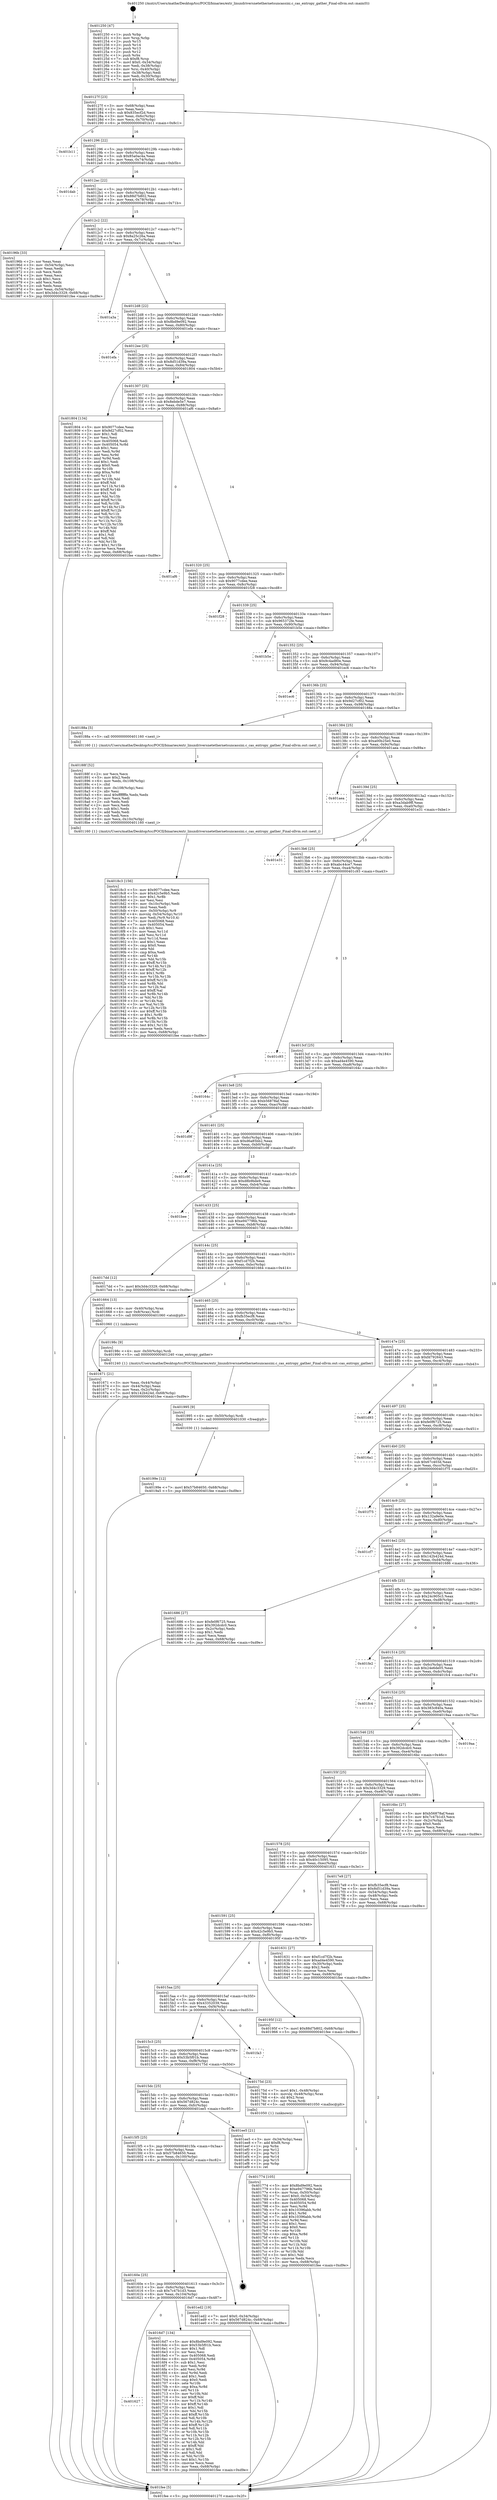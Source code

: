 digraph "0x401250" {
  label = "0x401250 (/mnt/c/Users/mathe/Desktop/tcc/POCII/binaries/extr_linuxdriversnetethernetsuncassini.c_cas_entropy_gather_Final-ollvm.out::main(0))"
  labelloc = "t"
  node[shape=record]

  Entry [label="",width=0.3,height=0.3,shape=circle,fillcolor=black,style=filled]
  "0x40127f" [label="{
     0x40127f [23]\l
     | [instrs]\l
     &nbsp;&nbsp;0x40127f \<+3\>: mov -0x68(%rbp),%eax\l
     &nbsp;&nbsp;0x401282 \<+2\>: mov %eax,%ecx\l
     &nbsp;&nbsp;0x401284 \<+6\>: sub $0x835ecf2d,%ecx\l
     &nbsp;&nbsp;0x40128a \<+3\>: mov %eax,-0x6c(%rbp)\l
     &nbsp;&nbsp;0x40128d \<+3\>: mov %ecx,-0x70(%rbp)\l
     &nbsp;&nbsp;0x401290 \<+6\>: je 0000000000401b11 \<main+0x8c1\>\l
  }"]
  "0x401b11" [label="{
     0x401b11\l
  }", style=dashed]
  "0x401296" [label="{
     0x401296 [22]\l
     | [instrs]\l
     &nbsp;&nbsp;0x401296 \<+5\>: jmp 000000000040129b \<main+0x4b\>\l
     &nbsp;&nbsp;0x40129b \<+3\>: mov -0x6c(%rbp),%eax\l
     &nbsp;&nbsp;0x40129e \<+5\>: sub $0x85a0ac4a,%eax\l
     &nbsp;&nbsp;0x4012a3 \<+3\>: mov %eax,-0x74(%rbp)\l
     &nbsp;&nbsp;0x4012a6 \<+6\>: je 0000000000401dab \<main+0xb5b\>\l
  }"]
  Exit [label="",width=0.3,height=0.3,shape=circle,fillcolor=black,style=filled,peripheries=2]
  "0x401dab" [label="{
     0x401dab\l
  }", style=dashed]
  "0x4012ac" [label="{
     0x4012ac [22]\l
     | [instrs]\l
     &nbsp;&nbsp;0x4012ac \<+5\>: jmp 00000000004012b1 \<main+0x61\>\l
     &nbsp;&nbsp;0x4012b1 \<+3\>: mov -0x6c(%rbp),%eax\l
     &nbsp;&nbsp;0x4012b4 \<+5\>: sub $0x88d7b802,%eax\l
     &nbsp;&nbsp;0x4012b9 \<+3\>: mov %eax,-0x78(%rbp)\l
     &nbsp;&nbsp;0x4012bc \<+6\>: je 000000000040196b \<main+0x71b\>\l
  }"]
  "0x40199e" [label="{
     0x40199e [12]\l
     | [instrs]\l
     &nbsp;&nbsp;0x40199e \<+7\>: movl $0x57b84650,-0x68(%rbp)\l
     &nbsp;&nbsp;0x4019a5 \<+5\>: jmp 0000000000401fee \<main+0xd9e\>\l
  }"]
  "0x40196b" [label="{
     0x40196b [33]\l
     | [instrs]\l
     &nbsp;&nbsp;0x40196b \<+2\>: xor %eax,%eax\l
     &nbsp;&nbsp;0x40196d \<+3\>: mov -0x54(%rbp),%ecx\l
     &nbsp;&nbsp;0x401970 \<+2\>: mov %eax,%edx\l
     &nbsp;&nbsp;0x401972 \<+2\>: sub %ecx,%edx\l
     &nbsp;&nbsp;0x401974 \<+2\>: mov %eax,%ecx\l
     &nbsp;&nbsp;0x401976 \<+3\>: sub $0x1,%ecx\l
     &nbsp;&nbsp;0x401979 \<+2\>: add %ecx,%edx\l
     &nbsp;&nbsp;0x40197b \<+2\>: sub %edx,%eax\l
     &nbsp;&nbsp;0x40197d \<+3\>: mov %eax,-0x54(%rbp)\l
     &nbsp;&nbsp;0x401980 \<+7\>: movl $0x3d4c3329,-0x68(%rbp)\l
     &nbsp;&nbsp;0x401987 \<+5\>: jmp 0000000000401fee \<main+0xd9e\>\l
  }"]
  "0x4012c2" [label="{
     0x4012c2 [22]\l
     | [instrs]\l
     &nbsp;&nbsp;0x4012c2 \<+5\>: jmp 00000000004012c7 \<main+0x77\>\l
     &nbsp;&nbsp;0x4012c7 \<+3\>: mov -0x6c(%rbp),%eax\l
     &nbsp;&nbsp;0x4012ca \<+5\>: sub $0x8a25c26a,%eax\l
     &nbsp;&nbsp;0x4012cf \<+3\>: mov %eax,-0x7c(%rbp)\l
     &nbsp;&nbsp;0x4012d2 \<+6\>: je 0000000000401a3a \<main+0x7ea\>\l
  }"]
  "0x401995" [label="{
     0x401995 [9]\l
     | [instrs]\l
     &nbsp;&nbsp;0x401995 \<+4\>: mov -0x50(%rbp),%rdi\l
     &nbsp;&nbsp;0x401999 \<+5\>: call 0000000000401030 \<free@plt\>\l
     | [calls]\l
     &nbsp;&nbsp;0x401030 \{1\} (unknown)\l
  }"]
  "0x401a3a" [label="{
     0x401a3a\l
  }", style=dashed]
  "0x4012d8" [label="{
     0x4012d8 [22]\l
     | [instrs]\l
     &nbsp;&nbsp;0x4012d8 \<+5\>: jmp 00000000004012dd \<main+0x8d\>\l
     &nbsp;&nbsp;0x4012dd \<+3\>: mov -0x6c(%rbp),%eax\l
     &nbsp;&nbsp;0x4012e0 \<+5\>: sub $0x8bd9e092,%eax\l
     &nbsp;&nbsp;0x4012e5 \<+3\>: mov %eax,-0x80(%rbp)\l
     &nbsp;&nbsp;0x4012e8 \<+6\>: je 0000000000401efa \<main+0xcaa\>\l
  }"]
  "0x4018c3" [label="{
     0x4018c3 [156]\l
     | [instrs]\l
     &nbsp;&nbsp;0x4018c3 \<+5\>: mov $0x9077cdee,%ecx\l
     &nbsp;&nbsp;0x4018c8 \<+5\>: mov $0x42c5e9b5,%edx\l
     &nbsp;&nbsp;0x4018cd \<+3\>: mov $0x1,%r8b\l
     &nbsp;&nbsp;0x4018d0 \<+2\>: xor %esi,%esi\l
     &nbsp;&nbsp;0x4018d2 \<+6\>: mov -0x10c(%rbp),%edi\l
     &nbsp;&nbsp;0x4018d8 \<+3\>: imul %eax,%edi\l
     &nbsp;&nbsp;0x4018db \<+4\>: mov -0x50(%rbp),%r9\l
     &nbsp;&nbsp;0x4018df \<+4\>: movslq -0x54(%rbp),%r10\l
     &nbsp;&nbsp;0x4018e3 \<+4\>: mov %edi,(%r9,%r10,4)\l
     &nbsp;&nbsp;0x4018e7 \<+7\>: mov 0x405068,%eax\l
     &nbsp;&nbsp;0x4018ee \<+7\>: mov 0x405054,%edi\l
     &nbsp;&nbsp;0x4018f5 \<+3\>: sub $0x1,%esi\l
     &nbsp;&nbsp;0x4018f8 \<+3\>: mov %eax,%r11d\l
     &nbsp;&nbsp;0x4018fb \<+3\>: add %esi,%r11d\l
     &nbsp;&nbsp;0x4018fe \<+4\>: imul %r11d,%eax\l
     &nbsp;&nbsp;0x401902 \<+3\>: and $0x1,%eax\l
     &nbsp;&nbsp;0x401905 \<+3\>: cmp $0x0,%eax\l
     &nbsp;&nbsp;0x401908 \<+3\>: sete %bl\l
     &nbsp;&nbsp;0x40190b \<+3\>: cmp $0xa,%edi\l
     &nbsp;&nbsp;0x40190e \<+4\>: setl %r14b\l
     &nbsp;&nbsp;0x401912 \<+3\>: mov %bl,%r15b\l
     &nbsp;&nbsp;0x401915 \<+4\>: xor $0xff,%r15b\l
     &nbsp;&nbsp;0x401919 \<+3\>: mov %r14b,%r12b\l
     &nbsp;&nbsp;0x40191c \<+4\>: xor $0xff,%r12b\l
     &nbsp;&nbsp;0x401920 \<+4\>: xor $0x1,%r8b\l
     &nbsp;&nbsp;0x401924 \<+3\>: mov %r15b,%r13b\l
     &nbsp;&nbsp;0x401927 \<+4\>: and $0xff,%r13b\l
     &nbsp;&nbsp;0x40192b \<+3\>: and %r8b,%bl\l
     &nbsp;&nbsp;0x40192e \<+3\>: mov %r12b,%al\l
     &nbsp;&nbsp;0x401931 \<+2\>: and $0xff,%al\l
     &nbsp;&nbsp;0x401933 \<+3\>: and %r8b,%r14b\l
     &nbsp;&nbsp;0x401936 \<+3\>: or %bl,%r13b\l
     &nbsp;&nbsp;0x401939 \<+3\>: or %r14b,%al\l
     &nbsp;&nbsp;0x40193c \<+3\>: xor %al,%r13b\l
     &nbsp;&nbsp;0x40193f \<+3\>: or %r12b,%r15b\l
     &nbsp;&nbsp;0x401942 \<+4\>: xor $0xff,%r15b\l
     &nbsp;&nbsp;0x401946 \<+4\>: or $0x1,%r8b\l
     &nbsp;&nbsp;0x40194a \<+3\>: and %r8b,%r15b\l
     &nbsp;&nbsp;0x40194d \<+3\>: or %r15b,%r13b\l
     &nbsp;&nbsp;0x401950 \<+4\>: test $0x1,%r13b\l
     &nbsp;&nbsp;0x401954 \<+3\>: cmovne %edx,%ecx\l
     &nbsp;&nbsp;0x401957 \<+3\>: mov %ecx,-0x68(%rbp)\l
     &nbsp;&nbsp;0x40195a \<+5\>: jmp 0000000000401fee \<main+0xd9e\>\l
  }"]
  "0x401efa" [label="{
     0x401efa\l
  }", style=dashed]
  "0x4012ee" [label="{
     0x4012ee [25]\l
     | [instrs]\l
     &nbsp;&nbsp;0x4012ee \<+5\>: jmp 00000000004012f3 \<main+0xa3\>\l
     &nbsp;&nbsp;0x4012f3 \<+3\>: mov -0x6c(%rbp),%eax\l
     &nbsp;&nbsp;0x4012f6 \<+5\>: sub $0x8d51d39a,%eax\l
     &nbsp;&nbsp;0x4012fb \<+6\>: mov %eax,-0x84(%rbp)\l
     &nbsp;&nbsp;0x401301 \<+6\>: je 0000000000401804 \<main+0x5b4\>\l
  }"]
  "0x40188f" [label="{
     0x40188f [52]\l
     | [instrs]\l
     &nbsp;&nbsp;0x40188f \<+2\>: xor %ecx,%ecx\l
     &nbsp;&nbsp;0x401891 \<+5\>: mov $0x2,%edx\l
     &nbsp;&nbsp;0x401896 \<+6\>: mov %edx,-0x108(%rbp)\l
     &nbsp;&nbsp;0x40189c \<+1\>: cltd\l
     &nbsp;&nbsp;0x40189d \<+6\>: mov -0x108(%rbp),%esi\l
     &nbsp;&nbsp;0x4018a3 \<+2\>: idiv %esi\l
     &nbsp;&nbsp;0x4018a5 \<+6\>: imul $0xfffffffe,%edx,%edx\l
     &nbsp;&nbsp;0x4018ab \<+2\>: mov %ecx,%edi\l
     &nbsp;&nbsp;0x4018ad \<+2\>: sub %edx,%edi\l
     &nbsp;&nbsp;0x4018af \<+2\>: mov %ecx,%edx\l
     &nbsp;&nbsp;0x4018b1 \<+3\>: sub $0x1,%edx\l
     &nbsp;&nbsp;0x4018b4 \<+2\>: add %edx,%edi\l
     &nbsp;&nbsp;0x4018b6 \<+2\>: sub %edi,%ecx\l
     &nbsp;&nbsp;0x4018b8 \<+6\>: mov %ecx,-0x10c(%rbp)\l
     &nbsp;&nbsp;0x4018be \<+5\>: call 0000000000401160 \<next_i\>\l
     | [calls]\l
     &nbsp;&nbsp;0x401160 \{1\} (/mnt/c/Users/mathe/Desktop/tcc/POCII/binaries/extr_linuxdriversnetethernetsuncassini.c_cas_entropy_gather_Final-ollvm.out::next_i)\l
  }"]
  "0x401804" [label="{
     0x401804 [134]\l
     | [instrs]\l
     &nbsp;&nbsp;0x401804 \<+5\>: mov $0x9077cdee,%eax\l
     &nbsp;&nbsp;0x401809 \<+5\>: mov $0x9d27cf02,%ecx\l
     &nbsp;&nbsp;0x40180e \<+2\>: mov $0x1,%dl\l
     &nbsp;&nbsp;0x401810 \<+2\>: xor %esi,%esi\l
     &nbsp;&nbsp;0x401812 \<+7\>: mov 0x405068,%edi\l
     &nbsp;&nbsp;0x401819 \<+8\>: mov 0x405054,%r8d\l
     &nbsp;&nbsp;0x401821 \<+3\>: sub $0x1,%esi\l
     &nbsp;&nbsp;0x401824 \<+3\>: mov %edi,%r9d\l
     &nbsp;&nbsp;0x401827 \<+3\>: add %esi,%r9d\l
     &nbsp;&nbsp;0x40182a \<+4\>: imul %r9d,%edi\l
     &nbsp;&nbsp;0x40182e \<+3\>: and $0x1,%edi\l
     &nbsp;&nbsp;0x401831 \<+3\>: cmp $0x0,%edi\l
     &nbsp;&nbsp;0x401834 \<+4\>: sete %r10b\l
     &nbsp;&nbsp;0x401838 \<+4\>: cmp $0xa,%r8d\l
     &nbsp;&nbsp;0x40183c \<+4\>: setl %r11b\l
     &nbsp;&nbsp;0x401840 \<+3\>: mov %r10b,%bl\l
     &nbsp;&nbsp;0x401843 \<+3\>: xor $0xff,%bl\l
     &nbsp;&nbsp;0x401846 \<+3\>: mov %r11b,%r14b\l
     &nbsp;&nbsp;0x401849 \<+4\>: xor $0xff,%r14b\l
     &nbsp;&nbsp;0x40184d \<+3\>: xor $0x1,%dl\l
     &nbsp;&nbsp;0x401850 \<+3\>: mov %bl,%r15b\l
     &nbsp;&nbsp;0x401853 \<+4\>: and $0xff,%r15b\l
     &nbsp;&nbsp;0x401857 \<+3\>: and %dl,%r10b\l
     &nbsp;&nbsp;0x40185a \<+3\>: mov %r14b,%r12b\l
     &nbsp;&nbsp;0x40185d \<+4\>: and $0xff,%r12b\l
     &nbsp;&nbsp;0x401861 \<+3\>: and %dl,%r11b\l
     &nbsp;&nbsp;0x401864 \<+3\>: or %r10b,%r15b\l
     &nbsp;&nbsp;0x401867 \<+3\>: or %r11b,%r12b\l
     &nbsp;&nbsp;0x40186a \<+3\>: xor %r12b,%r15b\l
     &nbsp;&nbsp;0x40186d \<+3\>: or %r14b,%bl\l
     &nbsp;&nbsp;0x401870 \<+3\>: xor $0xff,%bl\l
     &nbsp;&nbsp;0x401873 \<+3\>: or $0x1,%dl\l
     &nbsp;&nbsp;0x401876 \<+2\>: and %dl,%bl\l
     &nbsp;&nbsp;0x401878 \<+3\>: or %bl,%r15b\l
     &nbsp;&nbsp;0x40187b \<+4\>: test $0x1,%r15b\l
     &nbsp;&nbsp;0x40187f \<+3\>: cmovne %ecx,%eax\l
     &nbsp;&nbsp;0x401882 \<+3\>: mov %eax,-0x68(%rbp)\l
     &nbsp;&nbsp;0x401885 \<+5\>: jmp 0000000000401fee \<main+0xd9e\>\l
  }"]
  "0x401307" [label="{
     0x401307 [25]\l
     | [instrs]\l
     &nbsp;&nbsp;0x401307 \<+5\>: jmp 000000000040130c \<main+0xbc\>\l
     &nbsp;&nbsp;0x40130c \<+3\>: mov -0x6c(%rbp),%eax\l
     &nbsp;&nbsp;0x40130f \<+5\>: sub $0x8ebde5e7,%eax\l
     &nbsp;&nbsp;0x401314 \<+6\>: mov %eax,-0x88(%rbp)\l
     &nbsp;&nbsp;0x40131a \<+6\>: je 0000000000401af6 \<main+0x8a6\>\l
  }"]
  "0x401774" [label="{
     0x401774 [105]\l
     | [instrs]\l
     &nbsp;&nbsp;0x401774 \<+5\>: mov $0x8bd9e092,%ecx\l
     &nbsp;&nbsp;0x401779 \<+5\>: mov $0xe947796b,%edx\l
     &nbsp;&nbsp;0x40177e \<+4\>: mov %rax,-0x50(%rbp)\l
     &nbsp;&nbsp;0x401782 \<+7\>: movl $0x0,-0x54(%rbp)\l
     &nbsp;&nbsp;0x401789 \<+7\>: mov 0x405068,%esi\l
     &nbsp;&nbsp;0x401790 \<+8\>: mov 0x405054,%r8d\l
     &nbsp;&nbsp;0x401798 \<+3\>: mov %esi,%r9d\l
     &nbsp;&nbsp;0x40179b \<+7\>: sub $0x10396abb,%r9d\l
     &nbsp;&nbsp;0x4017a2 \<+4\>: sub $0x1,%r9d\l
     &nbsp;&nbsp;0x4017a6 \<+7\>: add $0x10396abb,%r9d\l
     &nbsp;&nbsp;0x4017ad \<+4\>: imul %r9d,%esi\l
     &nbsp;&nbsp;0x4017b1 \<+3\>: and $0x1,%esi\l
     &nbsp;&nbsp;0x4017b4 \<+3\>: cmp $0x0,%esi\l
     &nbsp;&nbsp;0x4017b7 \<+4\>: sete %r10b\l
     &nbsp;&nbsp;0x4017bb \<+4\>: cmp $0xa,%r8d\l
     &nbsp;&nbsp;0x4017bf \<+4\>: setl %r11b\l
     &nbsp;&nbsp;0x4017c3 \<+3\>: mov %r10b,%bl\l
     &nbsp;&nbsp;0x4017c6 \<+3\>: and %r11b,%bl\l
     &nbsp;&nbsp;0x4017c9 \<+3\>: xor %r11b,%r10b\l
     &nbsp;&nbsp;0x4017cc \<+3\>: or %r10b,%bl\l
     &nbsp;&nbsp;0x4017cf \<+3\>: test $0x1,%bl\l
     &nbsp;&nbsp;0x4017d2 \<+3\>: cmovne %edx,%ecx\l
     &nbsp;&nbsp;0x4017d5 \<+3\>: mov %ecx,-0x68(%rbp)\l
     &nbsp;&nbsp;0x4017d8 \<+5\>: jmp 0000000000401fee \<main+0xd9e\>\l
  }"]
  "0x401af6" [label="{
     0x401af6\l
  }", style=dashed]
  "0x401320" [label="{
     0x401320 [25]\l
     | [instrs]\l
     &nbsp;&nbsp;0x401320 \<+5\>: jmp 0000000000401325 \<main+0xd5\>\l
     &nbsp;&nbsp;0x401325 \<+3\>: mov -0x6c(%rbp),%eax\l
     &nbsp;&nbsp;0x401328 \<+5\>: sub $0x9077cdee,%eax\l
     &nbsp;&nbsp;0x40132d \<+6\>: mov %eax,-0x8c(%rbp)\l
     &nbsp;&nbsp;0x401333 \<+6\>: je 0000000000401f28 \<main+0xcd8\>\l
  }"]
  "0x401627" [label="{
     0x401627\l
  }", style=dashed]
  "0x401f28" [label="{
     0x401f28\l
  }", style=dashed]
  "0x401339" [label="{
     0x401339 [25]\l
     | [instrs]\l
     &nbsp;&nbsp;0x401339 \<+5\>: jmp 000000000040133e \<main+0xee\>\l
     &nbsp;&nbsp;0x40133e \<+3\>: mov -0x6c(%rbp),%eax\l
     &nbsp;&nbsp;0x401341 \<+5\>: sub $0x965372fe,%eax\l
     &nbsp;&nbsp;0x401346 \<+6\>: mov %eax,-0x90(%rbp)\l
     &nbsp;&nbsp;0x40134c \<+6\>: je 0000000000401b5e \<main+0x90e\>\l
  }"]
  "0x4016d7" [label="{
     0x4016d7 [134]\l
     | [instrs]\l
     &nbsp;&nbsp;0x4016d7 \<+5\>: mov $0x8bd9e092,%eax\l
     &nbsp;&nbsp;0x4016dc \<+5\>: mov $0x53b5f01b,%ecx\l
     &nbsp;&nbsp;0x4016e1 \<+2\>: mov $0x1,%dl\l
     &nbsp;&nbsp;0x4016e3 \<+2\>: xor %esi,%esi\l
     &nbsp;&nbsp;0x4016e5 \<+7\>: mov 0x405068,%edi\l
     &nbsp;&nbsp;0x4016ec \<+8\>: mov 0x405054,%r8d\l
     &nbsp;&nbsp;0x4016f4 \<+3\>: sub $0x1,%esi\l
     &nbsp;&nbsp;0x4016f7 \<+3\>: mov %edi,%r9d\l
     &nbsp;&nbsp;0x4016fa \<+3\>: add %esi,%r9d\l
     &nbsp;&nbsp;0x4016fd \<+4\>: imul %r9d,%edi\l
     &nbsp;&nbsp;0x401701 \<+3\>: and $0x1,%edi\l
     &nbsp;&nbsp;0x401704 \<+3\>: cmp $0x0,%edi\l
     &nbsp;&nbsp;0x401707 \<+4\>: sete %r10b\l
     &nbsp;&nbsp;0x40170b \<+4\>: cmp $0xa,%r8d\l
     &nbsp;&nbsp;0x40170f \<+4\>: setl %r11b\l
     &nbsp;&nbsp;0x401713 \<+3\>: mov %r10b,%bl\l
     &nbsp;&nbsp;0x401716 \<+3\>: xor $0xff,%bl\l
     &nbsp;&nbsp;0x401719 \<+3\>: mov %r11b,%r14b\l
     &nbsp;&nbsp;0x40171c \<+4\>: xor $0xff,%r14b\l
     &nbsp;&nbsp;0x401720 \<+3\>: xor $0x1,%dl\l
     &nbsp;&nbsp;0x401723 \<+3\>: mov %bl,%r15b\l
     &nbsp;&nbsp;0x401726 \<+4\>: and $0xff,%r15b\l
     &nbsp;&nbsp;0x40172a \<+3\>: and %dl,%r10b\l
     &nbsp;&nbsp;0x40172d \<+3\>: mov %r14b,%r12b\l
     &nbsp;&nbsp;0x401730 \<+4\>: and $0xff,%r12b\l
     &nbsp;&nbsp;0x401734 \<+3\>: and %dl,%r11b\l
     &nbsp;&nbsp;0x401737 \<+3\>: or %r10b,%r15b\l
     &nbsp;&nbsp;0x40173a \<+3\>: or %r11b,%r12b\l
     &nbsp;&nbsp;0x40173d \<+3\>: xor %r12b,%r15b\l
     &nbsp;&nbsp;0x401740 \<+3\>: or %r14b,%bl\l
     &nbsp;&nbsp;0x401743 \<+3\>: xor $0xff,%bl\l
     &nbsp;&nbsp;0x401746 \<+3\>: or $0x1,%dl\l
     &nbsp;&nbsp;0x401749 \<+2\>: and %dl,%bl\l
     &nbsp;&nbsp;0x40174b \<+3\>: or %bl,%r15b\l
     &nbsp;&nbsp;0x40174e \<+4\>: test $0x1,%r15b\l
     &nbsp;&nbsp;0x401752 \<+3\>: cmovne %ecx,%eax\l
     &nbsp;&nbsp;0x401755 \<+3\>: mov %eax,-0x68(%rbp)\l
     &nbsp;&nbsp;0x401758 \<+5\>: jmp 0000000000401fee \<main+0xd9e\>\l
  }"]
  "0x401b5e" [label="{
     0x401b5e\l
  }", style=dashed]
  "0x401352" [label="{
     0x401352 [25]\l
     | [instrs]\l
     &nbsp;&nbsp;0x401352 \<+5\>: jmp 0000000000401357 \<main+0x107\>\l
     &nbsp;&nbsp;0x401357 \<+3\>: mov -0x6c(%rbp),%eax\l
     &nbsp;&nbsp;0x40135a \<+5\>: sub $0x9c4ad80e,%eax\l
     &nbsp;&nbsp;0x40135f \<+6\>: mov %eax,-0x94(%rbp)\l
     &nbsp;&nbsp;0x401365 \<+6\>: je 0000000000401ec6 \<main+0xc76\>\l
  }"]
  "0x40160e" [label="{
     0x40160e [25]\l
     | [instrs]\l
     &nbsp;&nbsp;0x40160e \<+5\>: jmp 0000000000401613 \<main+0x3c3\>\l
     &nbsp;&nbsp;0x401613 \<+3\>: mov -0x6c(%rbp),%eax\l
     &nbsp;&nbsp;0x401616 \<+5\>: sub $0x7c47b1d3,%eax\l
     &nbsp;&nbsp;0x40161b \<+6\>: mov %eax,-0x104(%rbp)\l
     &nbsp;&nbsp;0x401621 \<+6\>: je 00000000004016d7 \<main+0x487\>\l
  }"]
  "0x401ec6" [label="{
     0x401ec6\l
  }", style=dashed]
  "0x40136b" [label="{
     0x40136b [25]\l
     | [instrs]\l
     &nbsp;&nbsp;0x40136b \<+5\>: jmp 0000000000401370 \<main+0x120\>\l
     &nbsp;&nbsp;0x401370 \<+3\>: mov -0x6c(%rbp),%eax\l
     &nbsp;&nbsp;0x401373 \<+5\>: sub $0x9d27cf02,%eax\l
     &nbsp;&nbsp;0x401378 \<+6\>: mov %eax,-0x98(%rbp)\l
     &nbsp;&nbsp;0x40137e \<+6\>: je 000000000040188a \<main+0x63a\>\l
  }"]
  "0x401ed2" [label="{
     0x401ed2 [19]\l
     | [instrs]\l
     &nbsp;&nbsp;0x401ed2 \<+7\>: movl $0x0,-0x34(%rbp)\l
     &nbsp;&nbsp;0x401ed9 \<+7\>: movl $0x567d824c,-0x68(%rbp)\l
     &nbsp;&nbsp;0x401ee0 \<+5\>: jmp 0000000000401fee \<main+0xd9e\>\l
  }"]
  "0x40188a" [label="{
     0x40188a [5]\l
     | [instrs]\l
     &nbsp;&nbsp;0x40188a \<+5\>: call 0000000000401160 \<next_i\>\l
     | [calls]\l
     &nbsp;&nbsp;0x401160 \{1\} (/mnt/c/Users/mathe/Desktop/tcc/POCII/binaries/extr_linuxdriversnetethernetsuncassini.c_cas_entropy_gather_Final-ollvm.out::next_i)\l
  }"]
  "0x401384" [label="{
     0x401384 [25]\l
     | [instrs]\l
     &nbsp;&nbsp;0x401384 \<+5\>: jmp 0000000000401389 \<main+0x139\>\l
     &nbsp;&nbsp;0x401389 \<+3\>: mov -0x6c(%rbp),%eax\l
     &nbsp;&nbsp;0x40138c \<+5\>: sub $0xa00b25e0,%eax\l
     &nbsp;&nbsp;0x401391 \<+6\>: mov %eax,-0x9c(%rbp)\l
     &nbsp;&nbsp;0x401397 \<+6\>: je 0000000000401aea \<main+0x89a\>\l
  }"]
  "0x4015f5" [label="{
     0x4015f5 [25]\l
     | [instrs]\l
     &nbsp;&nbsp;0x4015f5 \<+5\>: jmp 00000000004015fa \<main+0x3aa\>\l
     &nbsp;&nbsp;0x4015fa \<+3\>: mov -0x6c(%rbp),%eax\l
     &nbsp;&nbsp;0x4015fd \<+5\>: sub $0x57b84650,%eax\l
     &nbsp;&nbsp;0x401602 \<+6\>: mov %eax,-0x100(%rbp)\l
     &nbsp;&nbsp;0x401608 \<+6\>: je 0000000000401ed2 \<main+0xc82\>\l
  }"]
  "0x401aea" [label="{
     0x401aea\l
  }", style=dashed]
  "0x40139d" [label="{
     0x40139d [25]\l
     | [instrs]\l
     &nbsp;&nbsp;0x40139d \<+5\>: jmp 00000000004013a2 \<main+0x152\>\l
     &nbsp;&nbsp;0x4013a2 \<+3\>: mov -0x6c(%rbp),%eax\l
     &nbsp;&nbsp;0x4013a5 \<+5\>: sub $0xa3dab9ff,%eax\l
     &nbsp;&nbsp;0x4013aa \<+6\>: mov %eax,-0xa0(%rbp)\l
     &nbsp;&nbsp;0x4013b0 \<+6\>: je 0000000000401e31 \<main+0xbe1\>\l
  }"]
  "0x401ee5" [label="{
     0x401ee5 [21]\l
     | [instrs]\l
     &nbsp;&nbsp;0x401ee5 \<+3\>: mov -0x34(%rbp),%eax\l
     &nbsp;&nbsp;0x401ee8 \<+7\>: add $0xf8,%rsp\l
     &nbsp;&nbsp;0x401eef \<+1\>: pop %rbx\l
     &nbsp;&nbsp;0x401ef0 \<+2\>: pop %r12\l
     &nbsp;&nbsp;0x401ef2 \<+2\>: pop %r13\l
     &nbsp;&nbsp;0x401ef4 \<+2\>: pop %r14\l
     &nbsp;&nbsp;0x401ef6 \<+2\>: pop %r15\l
     &nbsp;&nbsp;0x401ef8 \<+1\>: pop %rbp\l
     &nbsp;&nbsp;0x401ef9 \<+1\>: ret\l
  }"]
  "0x401e31" [label="{
     0x401e31\l
  }", style=dashed]
  "0x4013b6" [label="{
     0x4013b6 [25]\l
     | [instrs]\l
     &nbsp;&nbsp;0x4013b6 \<+5\>: jmp 00000000004013bb \<main+0x16b\>\l
     &nbsp;&nbsp;0x4013bb \<+3\>: mov -0x6c(%rbp),%eax\l
     &nbsp;&nbsp;0x4013be \<+5\>: sub $0xabc44ce7,%eax\l
     &nbsp;&nbsp;0x4013c3 \<+6\>: mov %eax,-0xa4(%rbp)\l
     &nbsp;&nbsp;0x4013c9 \<+6\>: je 0000000000401c93 \<main+0xa43\>\l
  }"]
  "0x4015dc" [label="{
     0x4015dc [25]\l
     | [instrs]\l
     &nbsp;&nbsp;0x4015dc \<+5\>: jmp 00000000004015e1 \<main+0x391\>\l
     &nbsp;&nbsp;0x4015e1 \<+3\>: mov -0x6c(%rbp),%eax\l
     &nbsp;&nbsp;0x4015e4 \<+5\>: sub $0x567d824c,%eax\l
     &nbsp;&nbsp;0x4015e9 \<+6\>: mov %eax,-0xfc(%rbp)\l
     &nbsp;&nbsp;0x4015ef \<+6\>: je 0000000000401ee5 \<main+0xc95\>\l
  }"]
  "0x401c93" [label="{
     0x401c93\l
  }", style=dashed]
  "0x4013cf" [label="{
     0x4013cf [25]\l
     | [instrs]\l
     &nbsp;&nbsp;0x4013cf \<+5\>: jmp 00000000004013d4 \<main+0x184\>\l
     &nbsp;&nbsp;0x4013d4 \<+3\>: mov -0x6c(%rbp),%eax\l
     &nbsp;&nbsp;0x4013d7 \<+5\>: sub $0xad4e4590,%eax\l
     &nbsp;&nbsp;0x4013dc \<+6\>: mov %eax,-0xa8(%rbp)\l
     &nbsp;&nbsp;0x4013e2 \<+6\>: je 000000000040164c \<main+0x3fc\>\l
  }"]
  "0x40175d" [label="{
     0x40175d [23]\l
     | [instrs]\l
     &nbsp;&nbsp;0x40175d \<+7\>: movl $0x1,-0x48(%rbp)\l
     &nbsp;&nbsp;0x401764 \<+4\>: movslq -0x48(%rbp),%rax\l
     &nbsp;&nbsp;0x401768 \<+4\>: shl $0x2,%rax\l
     &nbsp;&nbsp;0x40176c \<+3\>: mov %rax,%rdi\l
     &nbsp;&nbsp;0x40176f \<+5\>: call 0000000000401050 \<malloc@plt\>\l
     | [calls]\l
     &nbsp;&nbsp;0x401050 \{1\} (unknown)\l
  }"]
  "0x40164c" [label="{
     0x40164c\l
  }", style=dashed]
  "0x4013e8" [label="{
     0x4013e8 [25]\l
     | [instrs]\l
     &nbsp;&nbsp;0x4013e8 \<+5\>: jmp 00000000004013ed \<main+0x19d\>\l
     &nbsp;&nbsp;0x4013ed \<+3\>: mov -0x6c(%rbp),%eax\l
     &nbsp;&nbsp;0x4013f0 \<+5\>: sub $0xb56878af,%eax\l
     &nbsp;&nbsp;0x4013f5 \<+6\>: mov %eax,-0xac(%rbp)\l
     &nbsp;&nbsp;0x4013fb \<+6\>: je 0000000000401d9f \<main+0xb4f\>\l
  }"]
  "0x4015c3" [label="{
     0x4015c3 [25]\l
     | [instrs]\l
     &nbsp;&nbsp;0x4015c3 \<+5\>: jmp 00000000004015c8 \<main+0x378\>\l
     &nbsp;&nbsp;0x4015c8 \<+3\>: mov -0x6c(%rbp),%eax\l
     &nbsp;&nbsp;0x4015cb \<+5\>: sub $0x53b5f01b,%eax\l
     &nbsp;&nbsp;0x4015d0 \<+6\>: mov %eax,-0xf8(%rbp)\l
     &nbsp;&nbsp;0x4015d6 \<+6\>: je 000000000040175d \<main+0x50d\>\l
  }"]
  "0x401d9f" [label="{
     0x401d9f\l
  }", style=dashed]
  "0x401401" [label="{
     0x401401 [25]\l
     | [instrs]\l
     &nbsp;&nbsp;0x401401 \<+5\>: jmp 0000000000401406 \<main+0x1b6\>\l
     &nbsp;&nbsp;0x401406 \<+3\>: mov -0x6c(%rbp),%eax\l
     &nbsp;&nbsp;0x401409 \<+5\>: sub $0xd6a85bb2,%eax\l
     &nbsp;&nbsp;0x40140e \<+6\>: mov %eax,-0xb0(%rbp)\l
     &nbsp;&nbsp;0x401414 \<+6\>: je 0000000000401c9f \<main+0xa4f\>\l
  }"]
  "0x401fa3" [label="{
     0x401fa3\l
  }", style=dashed]
  "0x401c9f" [label="{
     0x401c9f\l
  }", style=dashed]
  "0x40141a" [label="{
     0x40141a [25]\l
     | [instrs]\l
     &nbsp;&nbsp;0x40141a \<+5\>: jmp 000000000040141f \<main+0x1cf\>\l
     &nbsp;&nbsp;0x40141f \<+3\>: mov -0x6c(%rbp),%eax\l
     &nbsp;&nbsp;0x401422 \<+5\>: sub $0xd8b9bde9,%eax\l
     &nbsp;&nbsp;0x401427 \<+6\>: mov %eax,-0xb4(%rbp)\l
     &nbsp;&nbsp;0x40142d \<+6\>: je 0000000000401bee \<main+0x99e\>\l
  }"]
  "0x4015aa" [label="{
     0x4015aa [25]\l
     | [instrs]\l
     &nbsp;&nbsp;0x4015aa \<+5\>: jmp 00000000004015af \<main+0x35f\>\l
     &nbsp;&nbsp;0x4015af \<+3\>: mov -0x6c(%rbp),%eax\l
     &nbsp;&nbsp;0x4015b2 \<+5\>: sub $0x43352039,%eax\l
     &nbsp;&nbsp;0x4015b7 \<+6\>: mov %eax,-0xf4(%rbp)\l
     &nbsp;&nbsp;0x4015bd \<+6\>: je 0000000000401fa3 \<main+0xd53\>\l
  }"]
  "0x401bee" [label="{
     0x401bee\l
  }", style=dashed]
  "0x401433" [label="{
     0x401433 [25]\l
     | [instrs]\l
     &nbsp;&nbsp;0x401433 \<+5\>: jmp 0000000000401438 \<main+0x1e8\>\l
     &nbsp;&nbsp;0x401438 \<+3\>: mov -0x6c(%rbp),%eax\l
     &nbsp;&nbsp;0x40143b \<+5\>: sub $0xe947796b,%eax\l
     &nbsp;&nbsp;0x401440 \<+6\>: mov %eax,-0xb8(%rbp)\l
     &nbsp;&nbsp;0x401446 \<+6\>: je 00000000004017dd \<main+0x58d\>\l
  }"]
  "0x40195f" [label="{
     0x40195f [12]\l
     | [instrs]\l
     &nbsp;&nbsp;0x40195f \<+7\>: movl $0x88d7b802,-0x68(%rbp)\l
     &nbsp;&nbsp;0x401966 \<+5\>: jmp 0000000000401fee \<main+0xd9e\>\l
  }"]
  "0x4017dd" [label="{
     0x4017dd [12]\l
     | [instrs]\l
     &nbsp;&nbsp;0x4017dd \<+7\>: movl $0x3d4c3329,-0x68(%rbp)\l
     &nbsp;&nbsp;0x4017e4 \<+5\>: jmp 0000000000401fee \<main+0xd9e\>\l
  }"]
  "0x40144c" [label="{
     0x40144c [25]\l
     | [instrs]\l
     &nbsp;&nbsp;0x40144c \<+5\>: jmp 0000000000401451 \<main+0x201\>\l
     &nbsp;&nbsp;0x401451 \<+3\>: mov -0x6c(%rbp),%eax\l
     &nbsp;&nbsp;0x401454 \<+5\>: sub $0xf1cd7f2b,%eax\l
     &nbsp;&nbsp;0x401459 \<+6\>: mov %eax,-0xbc(%rbp)\l
     &nbsp;&nbsp;0x40145f \<+6\>: je 0000000000401664 \<main+0x414\>\l
  }"]
  "0x401671" [label="{
     0x401671 [21]\l
     | [instrs]\l
     &nbsp;&nbsp;0x401671 \<+3\>: mov %eax,-0x44(%rbp)\l
     &nbsp;&nbsp;0x401674 \<+3\>: mov -0x44(%rbp),%eax\l
     &nbsp;&nbsp;0x401677 \<+3\>: mov %eax,-0x2c(%rbp)\l
     &nbsp;&nbsp;0x40167a \<+7\>: movl $0x142b424d,-0x68(%rbp)\l
     &nbsp;&nbsp;0x401681 \<+5\>: jmp 0000000000401fee \<main+0xd9e\>\l
  }"]
  "0x401664" [label="{
     0x401664 [13]\l
     | [instrs]\l
     &nbsp;&nbsp;0x401664 \<+4\>: mov -0x40(%rbp),%rax\l
     &nbsp;&nbsp;0x401668 \<+4\>: mov 0x8(%rax),%rdi\l
     &nbsp;&nbsp;0x40166c \<+5\>: call 0000000000401060 \<atoi@plt\>\l
     | [calls]\l
     &nbsp;&nbsp;0x401060 \{1\} (unknown)\l
  }"]
  "0x401465" [label="{
     0x401465 [25]\l
     | [instrs]\l
     &nbsp;&nbsp;0x401465 \<+5\>: jmp 000000000040146a \<main+0x21a\>\l
     &nbsp;&nbsp;0x40146a \<+3\>: mov -0x6c(%rbp),%eax\l
     &nbsp;&nbsp;0x40146d \<+5\>: sub $0xfb35ecf8,%eax\l
     &nbsp;&nbsp;0x401472 \<+6\>: mov %eax,-0xc0(%rbp)\l
     &nbsp;&nbsp;0x401478 \<+6\>: je 000000000040198c \<main+0x73c\>\l
  }"]
  "0x401250" [label="{
     0x401250 [47]\l
     | [instrs]\l
     &nbsp;&nbsp;0x401250 \<+1\>: push %rbp\l
     &nbsp;&nbsp;0x401251 \<+3\>: mov %rsp,%rbp\l
     &nbsp;&nbsp;0x401254 \<+2\>: push %r15\l
     &nbsp;&nbsp;0x401256 \<+2\>: push %r14\l
     &nbsp;&nbsp;0x401258 \<+2\>: push %r13\l
     &nbsp;&nbsp;0x40125a \<+2\>: push %r12\l
     &nbsp;&nbsp;0x40125c \<+1\>: push %rbx\l
     &nbsp;&nbsp;0x40125d \<+7\>: sub $0xf8,%rsp\l
     &nbsp;&nbsp;0x401264 \<+7\>: movl $0x0,-0x34(%rbp)\l
     &nbsp;&nbsp;0x40126b \<+3\>: mov %edi,-0x38(%rbp)\l
     &nbsp;&nbsp;0x40126e \<+4\>: mov %rsi,-0x40(%rbp)\l
     &nbsp;&nbsp;0x401272 \<+3\>: mov -0x38(%rbp),%edi\l
     &nbsp;&nbsp;0x401275 \<+3\>: mov %edi,-0x30(%rbp)\l
     &nbsp;&nbsp;0x401278 \<+7\>: movl $0x40c15095,-0x68(%rbp)\l
  }"]
  "0x40198c" [label="{
     0x40198c [9]\l
     | [instrs]\l
     &nbsp;&nbsp;0x40198c \<+4\>: mov -0x50(%rbp),%rdi\l
     &nbsp;&nbsp;0x401990 \<+5\>: call 0000000000401240 \<cas_entropy_gather\>\l
     | [calls]\l
     &nbsp;&nbsp;0x401240 \{1\} (/mnt/c/Users/mathe/Desktop/tcc/POCII/binaries/extr_linuxdriversnetethernetsuncassini.c_cas_entropy_gather_Final-ollvm.out::cas_entropy_gather)\l
  }"]
  "0x40147e" [label="{
     0x40147e [25]\l
     | [instrs]\l
     &nbsp;&nbsp;0x40147e \<+5\>: jmp 0000000000401483 \<main+0x233\>\l
     &nbsp;&nbsp;0x401483 \<+3\>: mov -0x6c(%rbp),%eax\l
     &nbsp;&nbsp;0x401486 \<+5\>: sub $0xfd792643,%eax\l
     &nbsp;&nbsp;0x40148b \<+6\>: mov %eax,-0xc4(%rbp)\l
     &nbsp;&nbsp;0x401491 \<+6\>: je 0000000000401d93 \<main+0xb43\>\l
  }"]
  "0x401fee" [label="{
     0x401fee [5]\l
     | [instrs]\l
     &nbsp;&nbsp;0x401fee \<+5\>: jmp 000000000040127f \<main+0x2f\>\l
  }"]
  "0x401d93" [label="{
     0x401d93\l
  }", style=dashed]
  "0x401497" [label="{
     0x401497 [25]\l
     | [instrs]\l
     &nbsp;&nbsp;0x401497 \<+5\>: jmp 000000000040149c \<main+0x24c\>\l
     &nbsp;&nbsp;0x40149c \<+3\>: mov -0x6c(%rbp),%eax\l
     &nbsp;&nbsp;0x40149f \<+5\>: sub $0xfe0f6725,%eax\l
     &nbsp;&nbsp;0x4014a4 \<+6\>: mov %eax,-0xc8(%rbp)\l
     &nbsp;&nbsp;0x4014aa \<+6\>: je 00000000004016a1 \<main+0x451\>\l
  }"]
  "0x401591" [label="{
     0x401591 [25]\l
     | [instrs]\l
     &nbsp;&nbsp;0x401591 \<+5\>: jmp 0000000000401596 \<main+0x346\>\l
     &nbsp;&nbsp;0x401596 \<+3\>: mov -0x6c(%rbp),%eax\l
     &nbsp;&nbsp;0x401599 \<+5\>: sub $0x42c5e9b5,%eax\l
     &nbsp;&nbsp;0x40159e \<+6\>: mov %eax,-0xf0(%rbp)\l
     &nbsp;&nbsp;0x4015a4 \<+6\>: je 000000000040195f \<main+0x70f\>\l
  }"]
  "0x4016a1" [label="{
     0x4016a1\l
  }", style=dashed]
  "0x4014b0" [label="{
     0x4014b0 [25]\l
     | [instrs]\l
     &nbsp;&nbsp;0x4014b0 \<+5\>: jmp 00000000004014b5 \<main+0x265\>\l
     &nbsp;&nbsp;0x4014b5 \<+3\>: mov -0x6c(%rbp),%eax\l
     &nbsp;&nbsp;0x4014b8 \<+5\>: sub $0x67c403d,%eax\l
     &nbsp;&nbsp;0x4014bd \<+6\>: mov %eax,-0xcc(%rbp)\l
     &nbsp;&nbsp;0x4014c3 \<+6\>: je 0000000000401f75 \<main+0xd25\>\l
  }"]
  "0x401631" [label="{
     0x401631 [27]\l
     | [instrs]\l
     &nbsp;&nbsp;0x401631 \<+5\>: mov $0xf1cd7f2b,%eax\l
     &nbsp;&nbsp;0x401636 \<+5\>: mov $0xad4e4590,%ecx\l
     &nbsp;&nbsp;0x40163b \<+3\>: mov -0x30(%rbp),%edx\l
     &nbsp;&nbsp;0x40163e \<+3\>: cmp $0x2,%edx\l
     &nbsp;&nbsp;0x401641 \<+3\>: cmovne %ecx,%eax\l
     &nbsp;&nbsp;0x401644 \<+3\>: mov %eax,-0x68(%rbp)\l
     &nbsp;&nbsp;0x401647 \<+5\>: jmp 0000000000401fee \<main+0xd9e\>\l
  }"]
  "0x401f75" [label="{
     0x401f75\l
  }", style=dashed]
  "0x4014c9" [label="{
     0x4014c9 [25]\l
     | [instrs]\l
     &nbsp;&nbsp;0x4014c9 \<+5\>: jmp 00000000004014ce \<main+0x27e\>\l
     &nbsp;&nbsp;0x4014ce \<+3\>: mov -0x6c(%rbp),%eax\l
     &nbsp;&nbsp;0x4014d1 \<+5\>: sub $0x132a9e0e,%eax\l
     &nbsp;&nbsp;0x4014d6 \<+6\>: mov %eax,-0xd0(%rbp)\l
     &nbsp;&nbsp;0x4014dc \<+6\>: je 0000000000401cf7 \<main+0xaa7\>\l
  }"]
  "0x401578" [label="{
     0x401578 [25]\l
     | [instrs]\l
     &nbsp;&nbsp;0x401578 \<+5\>: jmp 000000000040157d \<main+0x32d\>\l
     &nbsp;&nbsp;0x40157d \<+3\>: mov -0x6c(%rbp),%eax\l
     &nbsp;&nbsp;0x401580 \<+5\>: sub $0x40c15095,%eax\l
     &nbsp;&nbsp;0x401585 \<+6\>: mov %eax,-0xec(%rbp)\l
     &nbsp;&nbsp;0x40158b \<+6\>: je 0000000000401631 \<main+0x3e1\>\l
  }"]
  "0x401cf7" [label="{
     0x401cf7\l
  }", style=dashed]
  "0x4014e2" [label="{
     0x4014e2 [25]\l
     | [instrs]\l
     &nbsp;&nbsp;0x4014e2 \<+5\>: jmp 00000000004014e7 \<main+0x297\>\l
     &nbsp;&nbsp;0x4014e7 \<+3\>: mov -0x6c(%rbp),%eax\l
     &nbsp;&nbsp;0x4014ea \<+5\>: sub $0x142b424d,%eax\l
     &nbsp;&nbsp;0x4014ef \<+6\>: mov %eax,-0xd4(%rbp)\l
     &nbsp;&nbsp;0x4014f5 \<+6\>: je 0000000000401686 \<main+0x436\>\l
  }"]
  "0x4017e9" [label="{
     0x4017e9 [27]\l
     | [instrs]\l
     &nbsp;&nbsp;0x4017e9 \<+5\>: mov $0xfb35ecf8,%eax\l
     &nbsp;&nbsp;0x4017ee \<+5\>: mov $0x8d51d39a,%ecx\l
     &nbsp;&nbsp;0x4017f3 \<+3\>: mov -0x54(%rbp),%edx\l
     &nbsp;&nbsp;0x4017f6 \<+3\>: cmp -0x48(%rbp),%edx\l
     &nbsp;&nbsp;0x4017f9 \<+3\>: cmovl %ecx,%eax\l
     &nbsp;&nbsp;0x4017fc \<+3\>: mov %eax,-0x68(%rbp)\l
     &nbsp;&nbsp;0x4017ff \<+5\>: jmp 0000000000401fee \<main+0xd9e\>\l
  }"]
  "0x401686" [label="{
     0x401686 [27]\l
     | [instrs]\l
     &nbsp;&nbsp;0x401686 \<+5\>: mov $0xfe0f6725,%eax\l
     &nbsp;&nbsp;0x40168b \<+5\>: mov $0x392dcdc0,%ecx\l
     &nbsp;&nbsp;0x401690 \<+3\>: mov -0x2c(%rbp),%edx\l
     &nbsp;&nbsp;0x401693 \<+3\>: cmp $0x1,%edx\l
     &nbsp;&nbsp;0x401696 \<+3\>: cmovl %ecx,%eax\l
     &nbsp;&nbsp;0x401699 \<+3\>: mov %eax,-0x68(%rbp)\l
     &nbsp;&nbsp;0x40169c \<+5\>: jmp 0000000000401fee \<main+0xd9e\>\l
  }"]
  "0x4014fb" [label="{
     0x4014fb [25]\l
     | [instrs]\l
     &nbsp;&nbsp;0x4014fb \<+5\>: jmp 0000000000401500 \<main+0x2b0\>\l
     &nbsp;&nbsp;0x401500 \<+3\>: mov -0x6c(%rbp),%eax\l
     &nbsp;&nbsp;0x401503 \<+5\>: sub $0x24c905c3,%eax\l
     &nbsp;&nbsp;0x401508 \<+6\>: mov %eax,-0xd8(%rbp)\l
     &nbsp;&nbsp;0x40150e \<+6\>: je 0000000000401fe2 \<main+0xd92\>\l
  }"]
  "0x40155f" [label="{
     0x40155f [25]\l
     | [instrs]\l
     &nbsp;&nbsp;0x40155f \<+5\>: jmp 0000000000401564 \<main+0x314\>\l
     &nbsp;&nbsp;0x401564 \<+3\>: mov -0x6c(%rbp),%eax\l
     &nbsp;&nbsp;0x401567 \<+5\>: sub $0x3d4c3329,%eax\l
     &nbsp;&nbsp;0x40156c \<+6\>: mov %eax,-0xe8(%rbp)\l
     &nbsp;&nbsp;0x401572 \<+6\>: je 00000000004017e9 \<main+0x599\>\l
  }"]
  "0x401fe2" [label="{
     0x401fe2\l
  }", style=dashed]
  "0x401514" [label="{
     0x401514 [25]\l
     | [instrs]\l
     &nbsp;&nbsp;0x401514 \<+5\>: jmp 0000000000401519 \<main+0x2c9\>\l
     &nbsp;&nbsp;0x401519 \<+3\>: mov -0x6c(%rbp),%eax\l
     &nbsp;&nbsp;0x40151c \<+5\>: sub $0x24e6de05,%eax\l
     &nbsp;&nbsp;0x401521 \<+6\>: mov %eax,-0xdc(%rbp)\l
     &nbsp;&nbsp;0x401527 \<+6\>: je 0000000000401fc4 \<main+0xd74\>\l
  }"]
  "0x4016bc" [label="{
     0x4016bc [27]\l
     | [instrs]\l
     &nbsp;&nbsp;0x4016bc \<+5\>: mov $0xb56878af,%eax\l
     &nbsp;&nbsp;0x4016c1 \<+5\>: mov $0x7c47b1d3,%ecx\l
     &nbsp;&nbsp;0x4016c6 \<+3\>: mov -0x2c(%rbp),%edx\l
     &nbsp;&nbsp;0x4016c9 \<+3\>: cmp $0x0,%edx\l
     &nbsp;&nbsp;0x4016cc \<+3\>: cmove %ecx,%eax\l
     &nbsp;&nbsp;0x4016cf \<+3\>: mov %eax,-0x68(%rbp)\l
     &nbsp;&nbsp;0x4016d2 \<+5\>: jmp 0000000000401fee \<main+0xd9e\>\l
  }"]
  "0x401fc4" [label="{
     0x401fc4\l
  }", style=dashed]
  "0x40152d" [label="{
     0x40152d [25]\l
     | [instrs]\l
     &nbsp;&nbsp;0x40152d \<+5\>: jmp 0000000000401532 \<main+0x2e2\>\l
     &nbsp;&nbsp;0x401532 \<+3\>: mov -0x6c(%rbp),%eax\l
     &nbsp;&nbsp;0x401535 \<+5\>: sub $0x383c840a,%eax\l
     &nbsp;&nbsp;0x40153a \<+6\>: mov %eax,-0xe0(%rbp)\l
     &nbsp;&nbsp;0x401540 \<+6\>: je 00000000004019aa \<main+0x75a\>\l
  }"]
  "0x401546" [label="{
     0x401546 [25]\l
     | [instrs]\l
     &nbsp;&nbsp;0x401546 \<+5\>: jmp 000000000040154b \<main+0x2fb\>\l
     &nbsp;&nbsp;0x40154b \<+3\>: mov -0x6c(%rbp),%eax\l
     &nbsp;&nbsp;0x40154e \<+5\>: sub $0x392dcdc0,%eax\l
     &nbsp;&nbsp;0x401553 \<+6\>: mov %eax,-0xe4(%rbp)\l
     &nbsp;&nbsp;0x401559 \<+6\>: je 00000000004016bc \<main+0x46c\>\l
  }"]
  "0x4019aa" [label="{
     0x4019aa\l
  }", style=dashed]
  Entry -> "0x401250" [label=" 1"]
  "0x40127f" -> "0x401b11" [label=" 0"]
  "0x40127f" -> "0x401296" [label=" 16"]
  "0x401ee5" -> Exit [label=" 1"]
  "0x401296" -> "0x401dab" [label=" 0"]
  "0x401296" -> "0x4012ac" [label=" 16"]
  "0x401ed2" -> "0x401fee" [label=" 1"]
  "0x4012ac" -> "0x40196b" [label=" 1"]
  "0x4012ac" -> "0x4012c2" [label=" 15"]
  "0x40199e" -> "0x401fee" [label=" 1"]
  "0x4012c2" -> "0x401a3a" [label=" 0"]
  "0x4012c2" -> "0x4012d8" [label=" 15"]
  "0x401995" -> "0x40199e" [label=" 1"]
  "0x4012d8" -> "0x401efa" [label=" 0"]
  "0x4012d8" -> "0x4012ee" [label=" 15"]
  "0x40198c" -> "0x401995" [label=" 1"]
  "0x4012ee" -> "0x401804" [label=" 1"]
  "0x4012ee" -> "0x401307" [label=" 14"]
  "0x40196b" -> "0x401fee" [label=" 1"]
  "0x401307" -> "0x401af6" [label=" 0"]
  "0x401307" -> "0x401320" [label=" 14"]
  "0x40195f" -> "0x401fee" [label=" 1"]
  "0x401320" -> "0x401f28" [label=" 0"]
  "0x401320" -> "0x401339" [label=" 14"]
  "0x4018c3" -> "0x401fee" [label=" 1"]
  "0x401339" -> "0x401b5e" [label=" 0"]
  "0x401339" -> "0x401352" [label=" 14"]
  "0x40188f" -> "0x4018c3" [label=" 1"]
  "0x401352" -> "0x401ec6" [label=" 0"]
  "0x401352" -> "0x40136b" [label=" 14"]
  "0x401804" -> "0x401fee" [label=" 1"]
  "0x40136b" -> "0x40188a" [label=" 1"]
  "0x40136b" -> "0x401384" [label=" 13"]
  "0x4017e9" -> "0x401fee" [label=" 2"]
  "0x401384" -> "0x401aea" [label=" 0"]
  "0x401384" -> "0x40139d" [label=" 13"]
  "0x401774" -> "0x401fee" [label=" 1"]
  "0x40139d" -> "0x401e31" [label=" 0"]
  "0x40139d" -> "0x4013b6" [label=" 13"]
  "0x40175d" -> "0x401774" [label=" 1"]
  "0x4013b6" -> "0x401c93" [label=" 0"]
  "0x4013b6" -> "0x4013cf" [label=" 13"]
  "0x40160e" -> "0x401627" [label=" 0"]
  "0x4013cf" -> "0x40164c" [label=" 0"]
  "0x4013cf" -> "0x4013e8" [label=" 13"]
  "0x40160e" -> "0x4016d7" [label=" 1"]
  "0x4013e8" -> "0x401d9f" [label=" 0"]
  "0x4013e8" -> "0x401401" [label=" 13"]
  "0x4015f5" -> "0x40160e" [label=" 1"]
  "0x401401" -> "0x401c9f" [label=" 0"]
  "0x401401" -> "0x40141a" [label=" 13"]
  "0x4015f5" -> "0x401ed2" [label=" 1"]
  "0x40141a" -> "0x401bee" [label=" 0"]
  "0x40141a" -> "0x401433" [label=" 13"]
  "0x4015dc" -> "0x4015f5" [label=" 2"]
  "0x401433" -> "0x4017dd" [label=" 1"]
  "0x401433" -> "0x40144c" [label=" 12"]
  "0x4015dc" -> "0x401ee5" [label=" 1"]
  "0x40144c" -> "0x401664" [label=" 1"]
  "0x40144c" -> "0x401465" [label=" 11"]
  "0x4015c3" -> "0x4015dc" [label=" 3"]
  "0x401465" -> "0x40198c" [label=" 1"]
  "0x401465" -> "0x40147e" [label=" 10"]
  "0x4015c3" -> "0x40175d" [label=" 1"]
  "0x40147e" -> "0x401d93" [label=" 0"]
  "0x40147e" -> "0x401497" [label=" 10"]
  "0x40188a" -> "0x40188f" [label=" 1"]
  "0x401497" -> "0x4016a1" [label=" 0"]
  "0x401497" -> "0x4014b0" [label=" 10"]
  "0x4015aa" -> "0x4015c3" [label=" 4"]
  "0x4014b0" -> "0x401f75" [label=" 0"]
  "0x4014b0" -> "0x4014c9" [label=" 10"]
  "0x4015aa" -> "0x401fa3" [label=" 0"]
  "0x4014c9" -> "0x401cf7" [label=" 0"]
  "0x4014c9" -> "0x4014e2" [label=" 10"]
  "0x401591" -> "0x4015aa" [label=" 4"]
  "0x4014e2" -> "0x401686" [label=" 1"]
  "0x4014e2" -> "0x4014fb" [label=" 9"]
  "0x401591" -> "0x40195f" [label=" 1"]
  "0x4014fb" -> "0x401fe2" [label=" 0"]
  "0x4014fb" -> "0x401514" [label=" 9"]
  "0x4016bc" -> "0x401fee" [label=" 1"]
  "0x401514" -> "0x401fc4" [label=" 0"]
  "0x401514" -> "0x40152d" [label=" 9"]
  "0x401686" -> "0x401fee" [label=" 1"]
  "0x40152d" -> "0x4019aa" [label=" 0"]
  "0x40152d" -> "0x401546" [label=" 9"]
  "0x401671" -> "0x401fee" [label=" 1"]
  "0x401546" -> "0x4016bc" [label=" 1"]
  "0x401546" -> "0x40155f" [label=" 8"]
  "0x4016d7" -> "0x401fee" [label=" 1"]
  "0x40155f" -> "0x4017e9" [label=" 2"]
  "0x40155f" -> "0x401578" [label=" 6"]
  "0x4017dd" -> "0x401fee" [label=" 1"]
  "0x401578" -> "0x401631" [label=" 1"]
  "0x401578" -> "0x401591" [label=" 5"]
  "0x401631" -> "0x401fee" [label=" 1"]
  "0x401250" -> "0x40127f" [label=" 1"]
  "0x401fee" -> "0x40127f" [label=" 15"]
  "0x401664" -> "0x401671" [label=" 1"]
}
